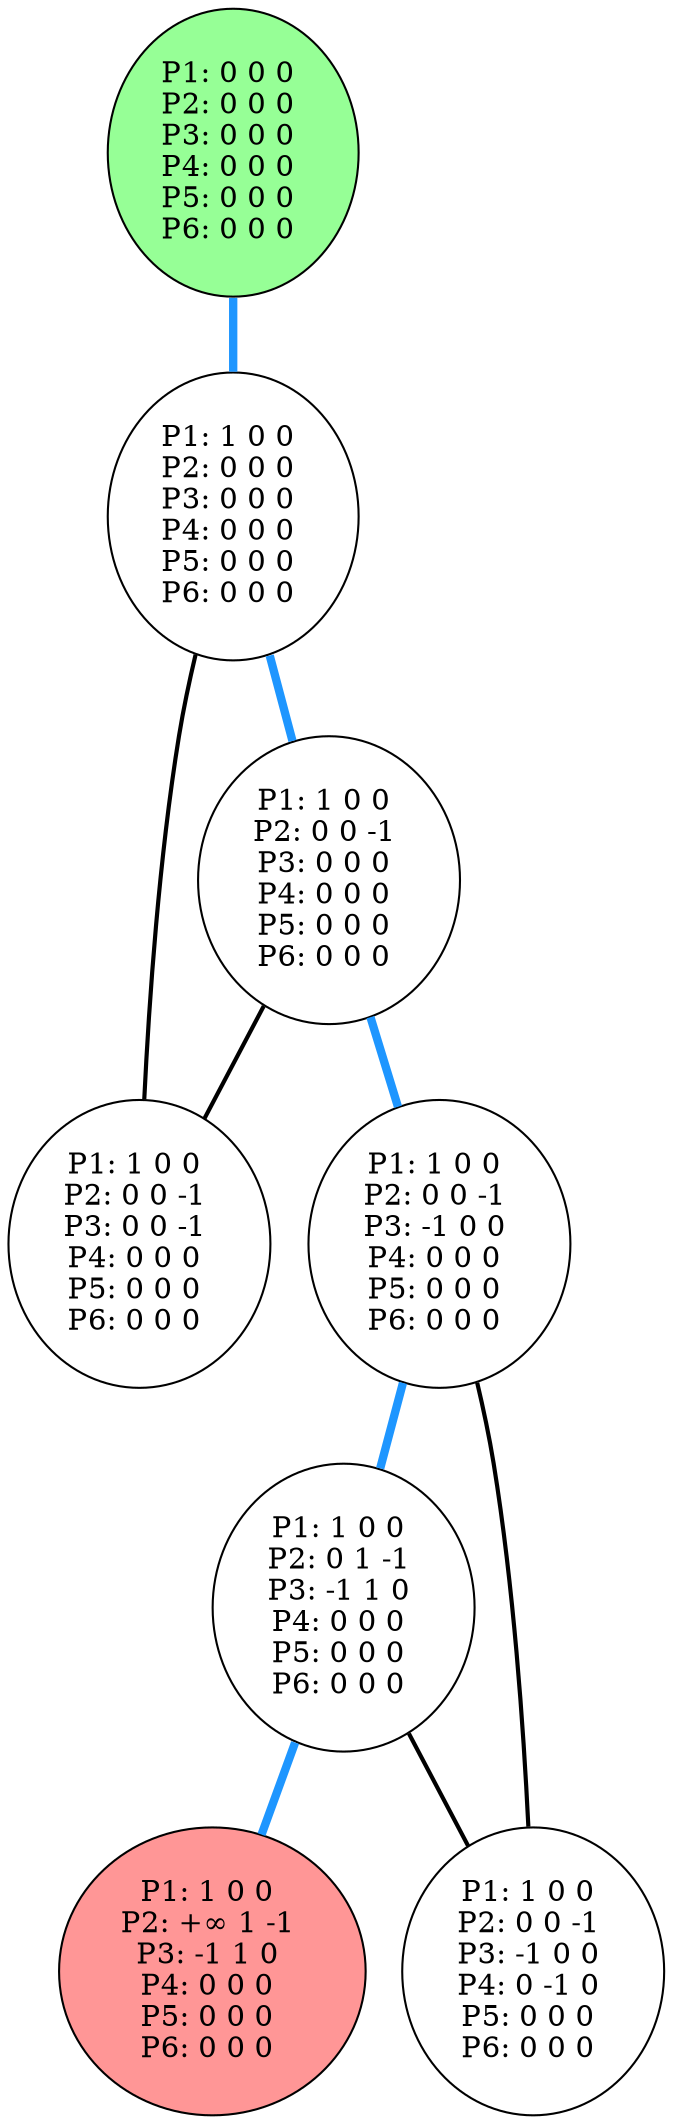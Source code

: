 graph G {
color = "black"
0 [label = "P1: 0 0 0 
P2: 0 0 0 
P3: 0 0 0 
P4: 0 0 0 
P5: 0 0 0 
P6: 0 0 0 
",  style="filled", fillcolor = "#96FF96"];
1 [label = "P1: 1 0 0 
P2: 0 0 0 
P3: 0 0 0 
P4: 0 0 0 
P5: 0 0 0 
P6: 0 0 0 
"];
2 [label = "P1: 1 0 0 
P2: 0 0 -1 
P3: 0 0 0 
P4: 0 0 0 
P5: 0 0 0 
P6: 0 0 0 
"];
3 [label = "P1: 1 0 0 
P2: 0 0 -1 
P3: 0 0 -1 
P4: 0 0 0 
P5: 0 0 0 
P6: 0 0 0 
"];
4 [label = "P1: 1 0 0 
P2: 0 0 -1 
P3: -1 0 0 
P4: 0 0 0 
P5: 0 0 0 
P6: 0 0 0 
"];
5 [label = "P1: 1 0 0 
P2: 0 1 -1 
P3: -1 1 0 
P4: 0 0 0 
P5: 0 0 0 
P6: 0 0 0 
"];
55 [label = "P1: 1 0 0 
P2: +∞ 1 -1 
P3: -1 1 0 
P4: 0 0 0 
P5: 0 0 0 
P6: 0 0 0 
",  style="filled", fillcolor = "#FF9696"];
6 [label = "P1: 1 0 0 
P2: 0 0 -1 
P3: -1 0 0 
P4: 0 -1 0 
P5: 0 0 0 
P6: 0 0 0 
"];
edge [style=bold];
0 -- 1 [color="#1E96FF", penwidth=4.0];

1 -- 2 [color="#1E96FF", penwidth=4.0];
1 -- 3 [color=black];

2 -- 4 [color="#1E96FF", penwidth=4.0];
2 -- 3 [color=black];


4 -- 5 [color="#1E96FF", penwidth=4.0];
4 -- 6 [color=black];

5 -- 6 [color=black];

5 -- 55 [color="#1E96FF", penwidth=4.0];

}
